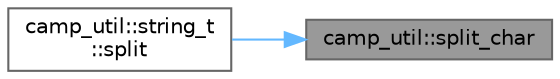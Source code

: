 digraph "camp_util::split_char"
{
 // LATEX_PDF_SIZE
  bgcolor="transparent";
  edge [fontname=Helvetica,fontsize=10,labelfontname=Helvetica,labelfontsize=10];
  node [fontname=Helvetica,fontsize=10,shape=box,height=0.2,width=0.4];
  rankdir="RL";
  Node1 [label="camp_util::split_char",height=0.2,width=0.4,color="gray40", fillcolor="grey60", style="filled", fontcolor="black",tooltip="Splits a string on a substring."];
  Node1 -> Node2 [dir="back",color="steelblue1",style="solid"];
  Node2 [label="camp_util::string_t\l::split",height=0.2,width=0.4,color="grey40", fillcolor="white", style="filled",URL="$structcamp__util_1_1string__t.html#af2e8e8519761739c035e8257a6fd30fd",tooltip=" "];
}
